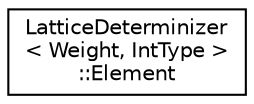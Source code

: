 digraph "Graphical Class Hierarchy"
{
  edge [fontname="Helvetica",fontsize="10",labelfontname="Helvetica",labelfontsize="10"];
  node [fontname="Helvetica",fontsize="10",shape=record];
  rankdir="LR";
  Node0 [label="LatticeDeterminizer\l\< Weight, IntType \>\l::Element",height=0.2,width=0.4,color="black", fillcolor="white", style="filled",URL="$structfst_1_1LatticeDeterminizer_1_1Element.html"];
}
